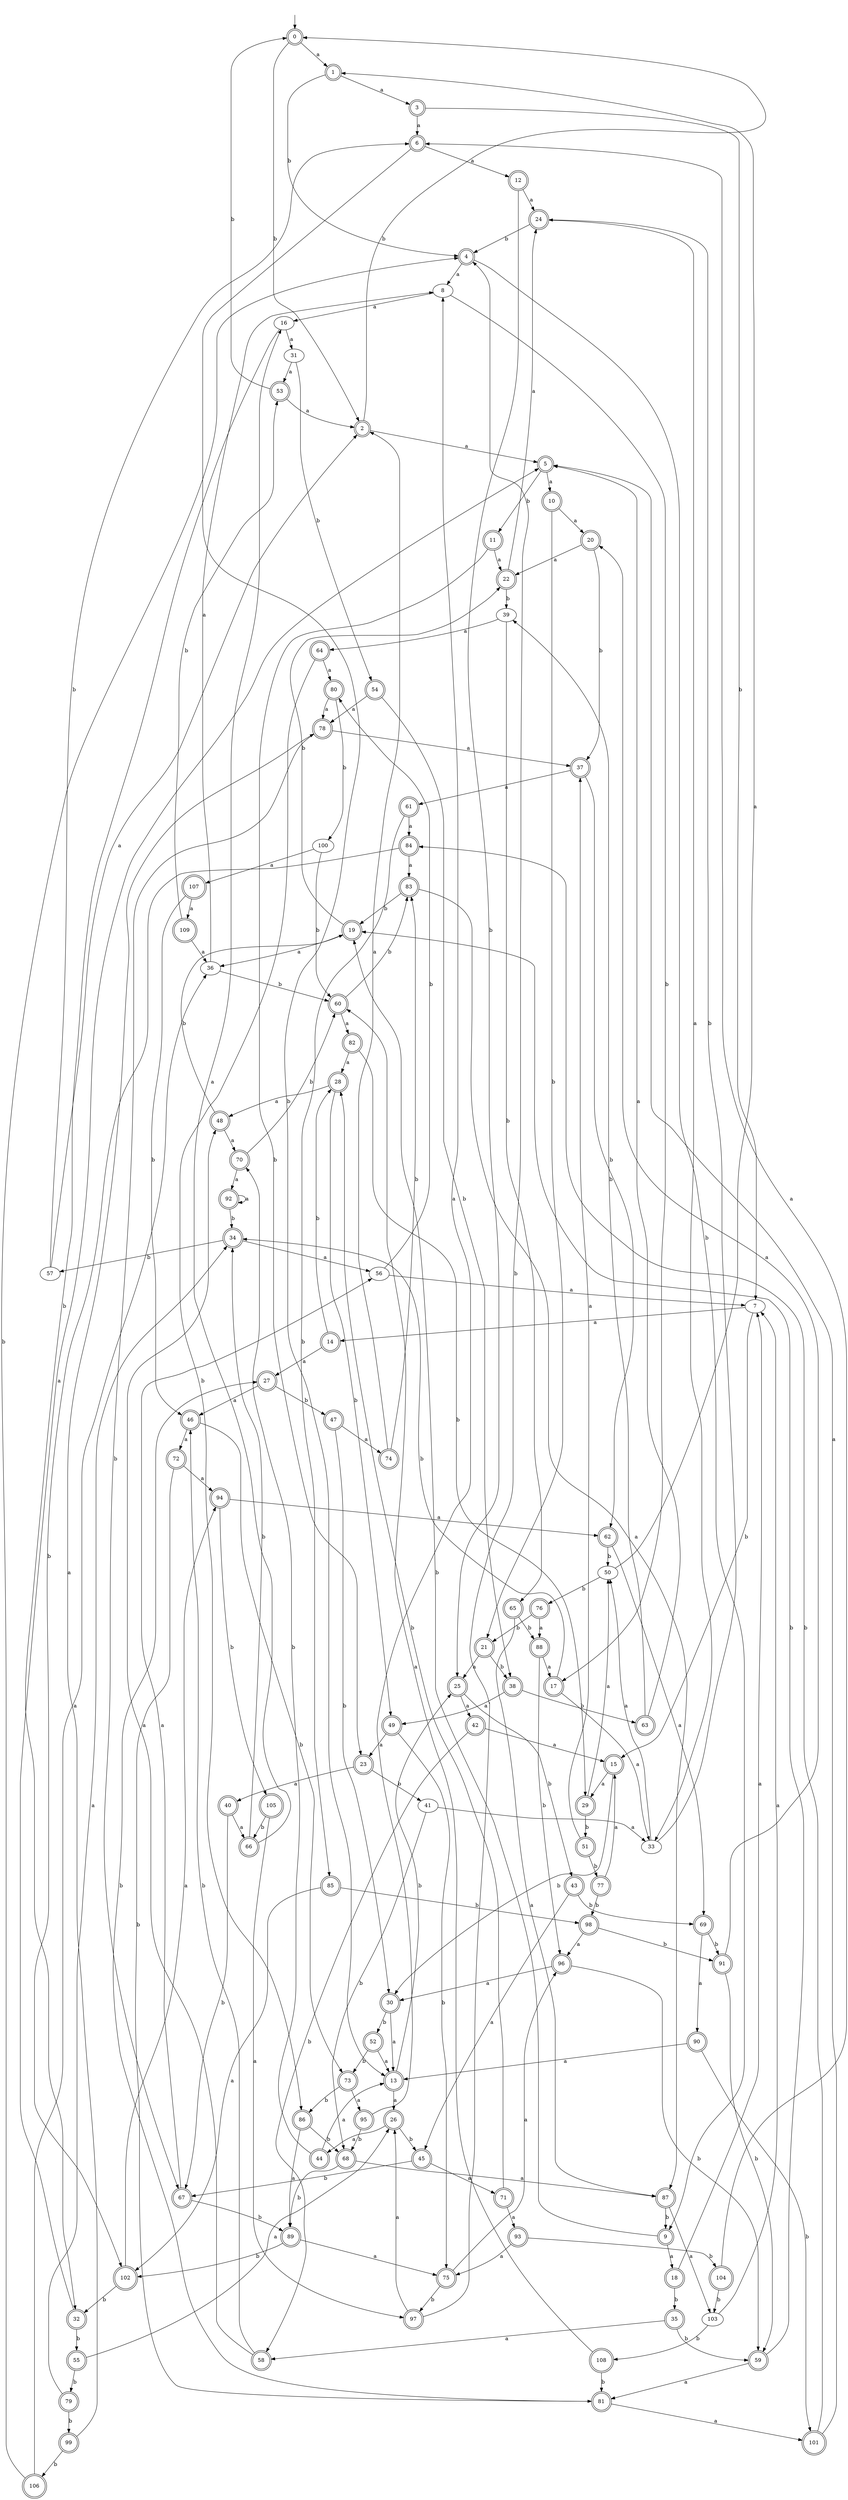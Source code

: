 digraph RandomDFA {
  __start0 [label="", shape=none];
  __start0 -> 0 [label=""];
  0 [shape=circle] [shape=doublecircle]
  0 -> 1 [label="a"]
  0 -> 2 [label="b"]
  1 [shape=doublecircle]
  1 -> 3 [label="a"]
  1 -> 4 [label="b"]
  2 [shape=doublecircle]
  2 -> 5 [label="a"]
  2 -> 0 [label="b"]
  3 [shape=doublecircle]
  3 -> 6 [label="a"]
  3 -> 7 [label="b"]
  4 [shape=doublecircle]
  4 -> 8 [label="a"]
  4 -> 9 [label="b"]
  5 [shape=doublecircle]
  5 -> 10 [label="a"]
  5 -> 11 [label="b"]
  6 [shape=doublecircle]
  6 -> 12 [label="a"]
  6 -> 13 [label="b"]
  7
  7 -> 14 [label="a"]
  7 -> 15 [label="b"]
  8
  8 -> 16 [label="a"]
  8 -> 17 [label="b"]
  9 [shape=doublecircle]
  9 -> 18 [label="a"]
  9 -> 19 [label="b"]
  10 [shape=doublecircle]
  10 -> 20 [label="a"]
  10 -> 21 [label="b"]
  11 [shape=doublecircle]
  11 -> 22 [label="a"]
  11 -> 23 [label="b"]
  12 [shape=doublecircle]
  12 -> 24 [label="a"]
  12 -> 25 [label="b"]
  13 [shape=doublecircle]
  13 -> 26 [label="a"]
  13 -> 25 [label="b"]
  14 [shape=doublecircle]
  14 -> 27 [label="a"]
  14 -> 28 [label="b"]
  15 [shape=doublecircle]
  15 -> 29 [label="a"]
  15 -> 30 [label="b"]
  16
  16 -> 31 [label="a"]
  16 -> 32 [label="b"]
  17 [shape=doublecircle]
  17 -> 33 [label="a"]
  17 -> 34 [label="b"]
  18 [shape=doublecircle]
  18 -> 7 [label="a"]
  18 -> 35 [label="b"]
  19 [shape=doublecircle]
  19 -> 36 [label="a"]
  19 -> 22 [label="b"]
  20 [shape=doublecircle]
  20 -> 22 [label="a"]
  20 -> 37 [label="b"]
  21 [shape=doublecircle]
  21 -> 25 [label="a"]
  21 -> 38 [label="b"]
  22 [shape=doublecircle]
  22 -> 24 [label="a"]
  22 -> 39 [label="b"]
  23 [shape=doublecircle]
  23 -> 40 [label="a"]
  23 -> 41 [label="b"]
  24 [shape=doublecircle]
  24 -> 33 [label="a"]
  24 -> 4 [label="b"]
  25 [shape=doublecircle]
  25 -> 42 [label="a"]
  25 -> 43 [label="b"]
  26 [shape=doublecircle]
  26 -> 44 [label="a"]
  26 -> 45 [label="b"]
  27 [shape=doublecircle]
  27 -> 46 [label="a"]
  27 -> 47 [label="b"]
  28 [shape=doublecircle]
  28 -> 48 [label="a"]
  28 -> 49 [label="b"]
  29 [shape=doublecircle]
  29 -> 50 [label="a"]
  29 -> 51 [label="b"]
  30 [shape=doublecircle]
  30 -> 13 [label="a"]
  30 -> 52 [label="b"]
  31
  31 -> 53 [label="a"]
  31 -> 54 [label="b"]
  32 [shape=doublecircle]
  32 -> 5 [label="a"]
  32 -> 55 [label="b"]
  33
  33 -> 50 [label="a"]
  33 -> 24 [label="b"]
  34 [shape=doublecircle]
  34 -> 56 [label="a"]
  34 -> 57 [label="b"]
  35 [shape=doublecircle]
  35 -> 58 [label="a"]
  35 -> 59 [label="b"]
  36
  36 -> 8 [label="a"]
  36 -> 60 [label="b"]
  37 [shape=doublecircle]
  37 -> 61 [label="a"]
  37 -> 62 [label="b"]
  38 [shape=doublecircle]
  38 -> 49 [label="a"]
  38 -> 63 [label="b"]
  39
  39 -> 64 [label="a"]
  39 -> 65 [label="b"]
  40 [shape=doublecircle]
  40 -> 66 [label="a"]
  40 -> 67 [label="b"]
  41
  41 -> 33 [label="a"]
  41 -> 68 [label="b"]
  42 [shape=doublecircle]
  42 -> 15 [label="a"]
  42 -> 58 [label="b"]
  43 [shape=doublecircle]
  43 -> 45 [label="a"]
  43 -> 69 [label="b"]
  44 [shape=doublecircle]
  44 -> 13 [label="a"]
  44 -> 70 [label="b"]
  45 [shape=doublecircle]
  45 -> 71 [label="a"]
  45 -> 67 [label="b"]
  46 [shape=doublecircle]
  46 -> 72 [label="a"]
  46 -> 73 [label="b"]
  47 [shape=doublecircle]
  47 -> 74 [label="a"]
  47 -> 30 [label="b"]
  48 [shape=doublecircle]
  48 -> 70 [label="a"]
  48 -> 19 [label="b"]
  49 [shape=doublecircle]
  49 -> 23 [label="a"]
  49 -> 75 [label="b"]
  50
  50 -> 1 [label="a"]
  50 -> 76 [label="b"]
  51 [shape=doublecircle]
  51 -> 37 [label="a"]
  51 -> 77 [label="b"]
  52 [shape=doublecircle]
  52 -> 13 [label="a"]
  52 -> 73 [label="b"]
  53 [shape=doublecircle]
  53 -> 2 [label="a"]
  53 -> 0 [label="b"]
  54 [shape=doublecircle]
  54 -> 78 [label="a"]
  54 -> 38 [label="b"]
  55 [shape=doublecircle]
  55 -> 26 [label="a"]
  55 -> 79 [label="b"]
  56
  56 -> 7 [label="a"]
  56 -> 80 [label="b"]
  57
  57 -> 2 [label="a"]
  57 -> 6 [label="b"]
  58 [shape=doublecircle]
  58 -> 48 [label="a"]
  58 -> 46 [label="b"]
  59 [shape=doublecircle]
  59 -> 81 [label="a"]
  59 -> 19 [label="b"]
  60 [shape=doublecircle]
  60 -> 82 [label="a"]
  60 -> 83 [label="b"]
  61 [shape=doublecircle]
  61 -> 84 [label="a"]
  61 -> 85 [label="b"]
  62 [shape=doublecircle]
  62 -> 69 [label="a"]
  62 -> 50 [label="b"]
  63 [shape=doublecircle]
  63 -> 5 [label="a"]
  63 -> 39 [label="b"]
  64 [shape=doublecircle]
  64 -> 80 [label="a"]
  64 -> 86 [label="b"]
  65 [shape=doublecircle]
  65 -> 87 [label="a"]
  65 -> 88 [label="b"]
  66 [shape=doublecircle]
  66 -> 16 [label="a"]
  66 -> 34 [label="b"]
  67 [shape=doublecircle]
  67 -> 56 [label="a"]
  67 -> 89 [label="b"]
  68 [shape=doublecircle]
  68 -> 87 [label="a"]
  68 -> 89 [label="b"]
  69 [shape=doublecircle]
  69 -> 90 [label="a"]
  69 -> 91 [label="b"]
  70 [shape=doublecircle]
  70 -> 92 [label="a"]
  70 -> 60 [label="b"]
  71 [shape=doublecircle]
  71 -> 93 [label="a"]
  71 -> 28 [label="b"]
  72 [shape=doublecircle]
  72 -> 94 [label="a"]
  72 -> 81 [label="b"]
  73 [shape=doublecircle]
  73 -> 95 [label="a"]
  73 -> 86 [label="b"]
  74 [shape=doublecircle]
  74 -> 2 [label="a"]
  74 -> 83 [label="b"]
  75 [shape=doublecircle]
  75 -> 96 [label="a"]
  75 -> 97 [label="b"]
  76 [shape=doublecircle]
  76 -> 88 [label="a"]
  76 -> 21 [label="b"]
  77 [shape=doublecircle]
  77 -> 15 [label="a"]
  77 -> 98 [label="b"]
  78 [shape=doublecircle]
  78 -> 37 [label="a"]
  78 -> 67 [label="b"]
  79 [shape=doublecircle]
  79 -> 34 [label="a"]
  79 -> 99 [label="b"]
  80 [shape=doublecircle]
  80 -> 78 [label="a"]
  80 -> 100 [label="b"]
  81 [shape=doublecircle]
  81 -> 101 [label="a"]
  81 -> 27 [label="b"]
  82 [shape=doublecircle]
  82 -> 28 [label="a"]
  82 -> 29 [label="b"]
  83 [shape=doublecircle]
  83 -> 87 [label="a"]
  83 -> 19 [label="b"]
  84 [shape=doublecircle]
  84 -> 83 [label="a"]
  84 -> 102 [label="b"]
  85 [shape=doublecircle]
  85 -> 102 [label="a"]
  85 -> 98 [label="b"]
  86 [shape=doublecircle]
  86 -> 89 [label="a"]
  86 -> 68 [label="b"]
  87 [shape=doublecircle]
  87 -> 103 [label="a"]
  87 -> 9 [label="b"]
  88 [shape=doublecircle]
  88 -> 17 [label="a"]
  88 -> 96 [label="b"]
  89 [shape=doublecircle]
  89 -> 75 [label="a"]
  89 -> 102 [label="b"]
  90 [shape=doublecircle]
  90 -> 13 [label="a"]
  90 -> 101 [label="b"]
  91 [shape=doublecircle]
  91 -> 20 [label="a"]
  91 -> 59 [label="b"]
  92 [shape=doublecircle]
  92 -> 92 [label="a"]
  92 -> 34 [label="b"]
  93 [shape=doublecircle]
  93 -> 75 [label="a"]
  93 -> 104 [label="b"]
  94 [shape=doublecircle]
  94 -> 62 [label="a"]
  94 -> 105 [label="b"]
  95 [shape=doublecircle]
  95 -> 8 [label="a"]
  95 -> 68 [label="b"]
  96 [shape=doublecircle]
  96 -> 30 [label="a"]
  96 -> 59 [label="b"]
  97 [shape=doublecircle]
  97 -> 26 [label="a"]
  97 -> 4 [label="b"]
  98 [shape=doublecircle]
  98 -> 96 [label="a"]
  98 -> 91 [label="b"]
  99 [shape=doublecircle]
  99 -> 78 [label="a"]
  99 -> 106 [label="b"]
  100
  100 -> 107 [label="a"]
  100 -> 60 [label="b"]
  101 [shape=doublecircle]
  101 -> 5 [label="a"]
  101 -> 84 [label="b"]
  102 [shape=doublecircle]
  102 -> 94 [label="a"]
  102 -> 32 [label="b"]
  103
  103 -> 7 [label="a"]
  103 -> 108 [label="b"]
  104 [shape=doublecircle]
  104 -> 6 [label="a"]
  104 -> 103 [label="b"]
  105 [shape=doublecircle]
  105 -> 97 [label="a"]
  105 -> 66 [label="b"]
  106 [shape=doublecircle]
  106 -> 36 [label="a"]
  106 -> 4 [label="b"]
  107 [shape=doublecircle]
  107 -> 109 [label="a"]
  107 -> 46 [label="b"]
  108 [shape=doublecircle]
  108 -> 60 [label="a"]
  108 -> 81 [label="b"]
  109 [shape=doublecircle]
  109 -> 36 [label="a"]
  109 -> 53 [label="b"]
}
